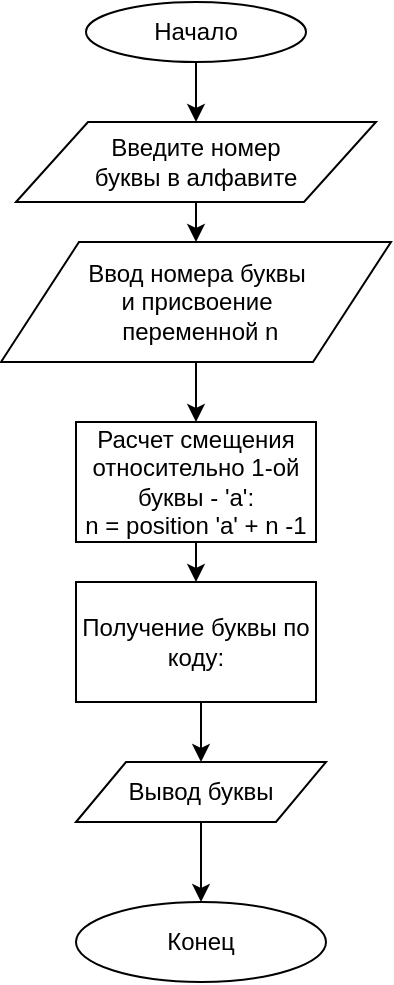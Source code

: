 <mxfile version="12.9.6" type="github" pages="4">
  <diagram id="Ai0HZZat3uVSUmlKoc1S" name="les_1_task_1">
    <mxGraphModel dx="898" dy="469" grid="1" gridSize="10" guides="1" tooltips="1" connect="1" arrows="1" fold="1" page="1" pageScale="1" pageWidth="827" pageHeight="1169" math="0" shadow="0">
      <root>
        <mxCell id="0" />
        <mxCell id="1" parent="0" />
        <mxCell id="HmodYSN6ZYd4rH5pP58v-6" style="edgeStyle=orthogonalEdgeStyle;rounded=0;orthogonalLoop=1;jettySize=auto;html=1;exitX=0.5;exitY=1;exitDx=0;exitDy=0;entryX=0.5;entryY=0;entryDx=0;entryDy=0;" parent="1" source="HmodYSN6ZYd4rH5pP58v-1" target="HmodYSN6ZYd4rH5pP58v-5" edge="1">
          <mxGeometry relative="1" as="geometry" />
        </mxCell>
        <mxCell id="HmodYSN6ZYd4rH5pP58v-1" value="Начало" style="ellipse;whiteSpace=wrap;html=1;" parent="1" vertex="1">
          <mxGeometry x="320" y="30" width="110" height="30" as="geometry" />
        </mxCell>
        <mxCell id="HmodYSN6ZYd4rH5pP58v-8" style="edgeStyle=orthogonalEdgeStyle;rounded=0;orthogonalLoop=1;jettySize=auto;html=1;exitX=0.5;exitY=1;exitDx=0;exitDy=0;entryX=0.5;entryY=0;entryDx=0;entryDy=0;" parent="1" source="HmodYSN6ZYd4rH5pP58v-5" target="HmodYSN6ZYd4rH5pP58v-7" edge="1">
          <mxGeometry relative="1" as="geometry" />
        </mxCell>
        <mxCell id="HmodYSN6ZYd4rH5pP58v-5" value="Введите номер &lt;br&gt;буквы в алфавите" style="shape=parallelogram;perimeter=parallelogramPerimeter;whiteSpace=wrap;html=1;" parent="1" vertex="1">
          <mxGeometry x="285" y="90" width="180" height="40" as="geometry" />
        </mxCell>
        <mxCell id="HmodYSN6ZYd4rH5pP58v-10" style="edgeStyle=orthogonalEdgeStyle;rounded=0;orthogonalLoop=1;jettySize=auto;html=1;exitX=0.5;exitY=1;exitDx=0;exitDy=0;entryX=0.5;entryY=0;entryDx=0;entryDy=0;" parent="1" source="HmodYSN6ZYd4rH5pP58v-7" target="HmodYSN6ZYd4rH5pP58v-9" edge="1">
          <mxGeometry relative="1" as="geometry" />
        </mxCell>
        <mxCell id="HmodYSN6ZYd4rH5pP58v-7" value="Ввод номера буквы &lt;br&gt;и присвоение&lt;br&gt;&amp;nbsp;переменной n" style="shape=parallelogram;perimeter=parallelogramPerimeter;whiteSpace=wrap;html=1;" parent="1" vertex="1">
          <mxGeometry x="277.5" y="150" width="195" height="60" as="geometry" />
        </mxCell>
        <mxCell id="HmodYSN6ZYd4rH5pP58v-16" style="edgeStyle=orthogonalEdgeStyle;rounded=0;orthogonalLoop=1;jettySize=auto;html=1;exitX=0.5;exitY=1;exitDx=0;exitDy=0;entryX=0.5;entryY=0;entryDx=0;entryDy=0;" parent="1" source="HmodYSN6ZYd4rH5pP58v-9" target="HmodYSN6ZYd4rH5pP58v-11" edge="1">
          <mxGeometry relative="1" as="geometry" />
        </mxCell>
        <mxCell id="HmodYSN6ZYd4rH5pP58v-9" value="Расчет смещения относительно 1-ой буквы - &#39;a&#39;:&lt;br&gt;n = position &#39;a&#39; + n -1" style="rounded=0;whiteSpace=wrap;html=1;" parent="1" vertex="1">
          <mxGeometry x="315" y="240" width="120" height="60" as="geometry" />
        </mxCell>
        <mxCell id="HmodYSN6ZYd4rH5pP58v-13" style="edgeStyle=orthogonalEdgeStyle;rounded=0;orthogonalLoop=1;jettySize=auto;html=1;exitX=0.5;exitY=1;exitDx=0;exitDy=0;entryX=0.5;entryY=0;entryDx=0;entryDy=0;" parent="1" source="HmodYSN6ZYd4rH5pP58v-11" target="HmodYSN6ZYd4rH5pP58v-12" edge="1">
          <mxGeometry relative="1" as="geometry" />
        </mxCell>
        <mxCell id="HmodYSN6ZYd4rH5pP58v-11" value="Получение буквы по коду:" style="rounded=0;whiteSpace=wrap;html=1;" parent="1" vertex="1">
          <mxGeometry x="315" y="320" width="120" height="60" as="geometry" />
        </mxCell>
        <mxCell id="HmodYSN6ZYd4rH5pP58v-15" style="edgeStyle=orthogonalEdgeStyle;rounded=0;orthogonalLoop=1;jettySize=auto;html=1;exitX=0.5;exitY=1;exitDx=0;exitDy=0;entryX=0.5;entryY=0;entryDx=0;entryDy=0;" parent="1" source="HmodYSN6ZYd4rH5pP58v-12" target="HmodYSN6ZYd4rH5pP58v-14" edge="1">
          <mxGeometry relative="1" as="geometry" />
        </mxCell>
        <mxCell id="HmodYSN6ZYd4rH5pP58v-12" value="Вывод буквы" style="shape=parallelogram;perimeter=parallelogramPerimeter;whiteSpace=wrap;html=1;" parent="1" vertex="1">
          <mxGeometry x="315" y="410" width="125" height="30" as="geometry" />
        </mxCell>
        <mxCell id="HmodYSN6ZYd4rH5pP58v-14" value="Конец" style="ellipse;whiteSpace=wrap;html=1;" parent="1" vertex="1">
          <mxGeometry x="315" y="480" width="125" height="40" as="geometry" />
        </mxCell>
      </root>
    </mxGraphModel>
  </diagram>
  <diagram id="r-aKXd8KgGd0nthWWm3U" name="les_1_task_2">
    <mxGraphModel dx="782" dy="469" grid="1" gridSize="10" guides="1" tooltips="1" connect="1" arrows="1" fold="1" page="1" pageScale="1" pageWidth="827" pageHeight="1169" math="0" shadow="0">
      <root>
        <mxCell id="EwRvIrrPg_WYvVoX-Hgj-0" />
        <mxCell id="EwRvIrrPg_WYvVoX-Hgj-1" parent="EwRvIrrPg_WYvVoX-Hgj-0" />
      </root>
    </mxGraphModel>
  </diagram>
  <diagram id="7OjwgNZGRFpuOCAKseIf" name="les_1_task_3">
    <mxGraphModel dx="782" dy="469" grid="1" gridSize="10" guides="1" tooltips="1" connect="1" arrows="1" fold="1" page="1" pageScale="1" pageWidth="827" pageHeight="1169" math="0" shadow="0">
      <root>
        <mxCell id="R5uGvQIfVBA9US_UBK0v-0" />
        <mxCell id="R5uGvQIfVBA9US_UBK0v-1" parent="R5uGvQIfVBA9US_UBK0v-0" />
      </root>
    </mxGraphModel>
  </diagram>
  <diagram id="tkP0l0aChunvSilYbzRy" name="les_1_task_4">
    <mxGraphModel dx="782" dy="469" grid="1" gridSize="10" guides="1" tooltips="1" connect="1" arrows="1" fold="1" page="1" pageScale="1" pageWidth="827" pageHeight="1169" math="0" shadow="0">
      <root>
        <mxCell id="jGz1bDzyo2_EMPt0pyZP-0" />
        <mxCell id="jGz1bDzyo2_EMPt0pyZP-1" parent="jGz1bDzyo2_EMPt0pyZP-0" />
      </root>
    </mxGraphModel>
  </diagram>
</mxfile>
